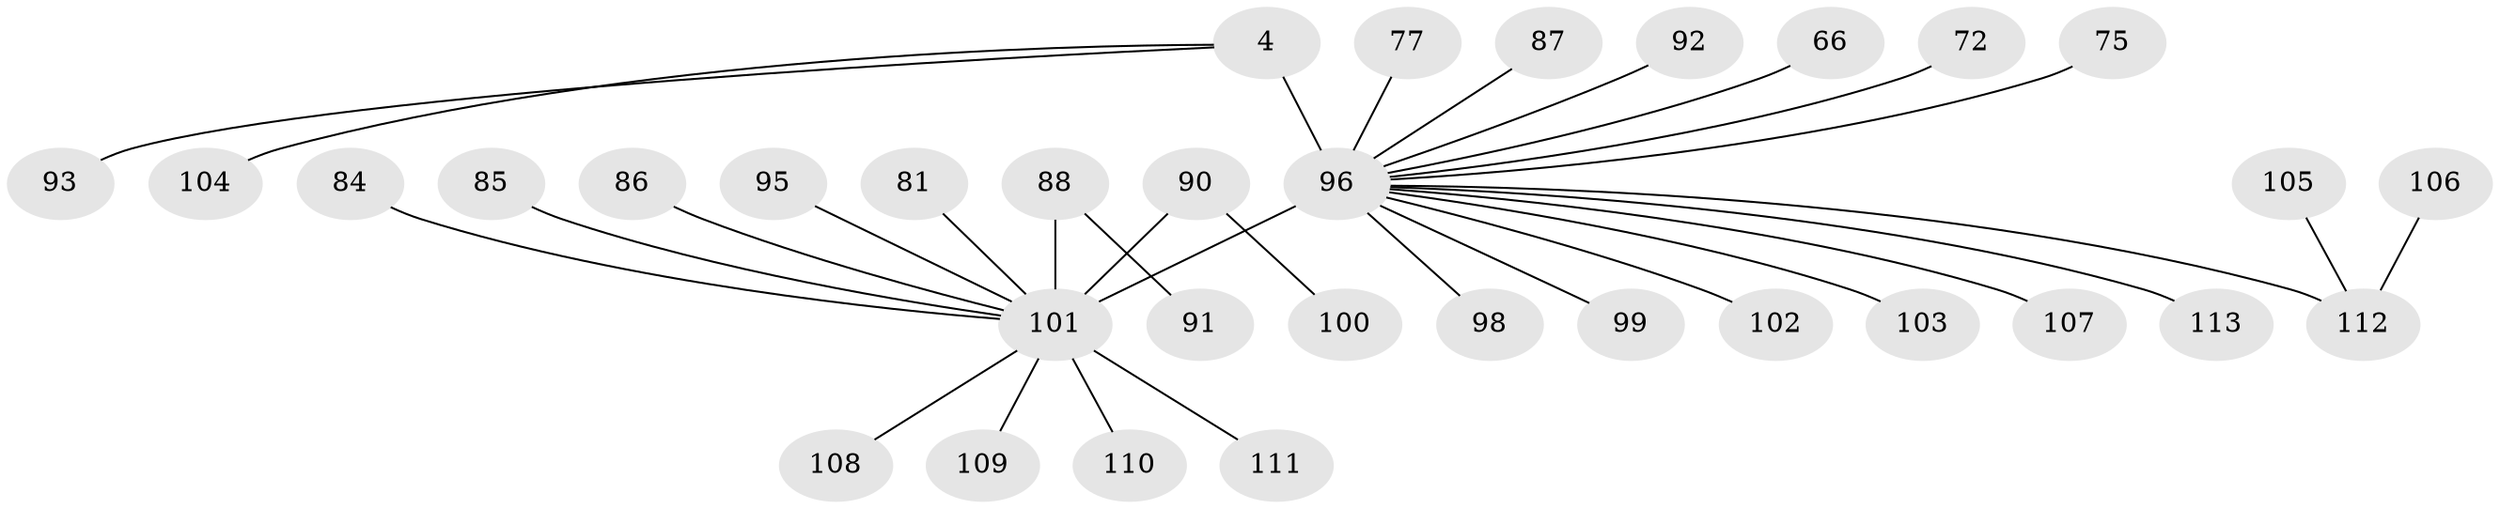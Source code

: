 // original degree distribution, {6: 0.035398230088495575, 11: 0.02654867256637168, 7: 0.05309734513274336, 10: 0.017699115044247787, 5: 0.02654867256637168, 9: 0.017699115044247787, 14: 0.008849557522123894, 8: 0.017699115044247787, 15: 0.008849557522123894, 4: 0.017699115044247787, 2: 0.17699115044247787, 1: 0.5752212389380531, 3: 0.017699115044247787}
// Generated by graph-tools (version 1.1) at 2025/59/03/04/25 21:59:01]
// undirected, 33 vertices, 32 edges
graph export_dot {
graph [start="1"]
  node [color=gray90,style=filled];
  4 [super="+1"];
  66;
  72;
  75;
  77;
  81;
  84;
  85;
  86;
  87;
  88 [super="+52"];
  90 [super="+19"];
  91 [super="+69"];
  92;
  93;
  95;
  96 [super="+2+5+27+28+36+50+79+74+54+62"];
  98;
  99 [super="+38"];
  100;
  101 [super="+63+71+76+82+78+80+83"];
  102;
  103 [super="+97"];
  104;
  105 [super="+89"];
  106;
  107;
  108;
  109;
  110;
  111;
  112 [super="+15+59+94"];
  113 [super="+35"];
  4 -- 93;
  4 -- 104;
  4 -- 96 [weight=8];
  66 -- 96;
  72 -- 96;
  75 -- 96;
  77 -- 96;
  81 -- 101;
  84 -- 101;
  85 -- 101;
  86 -- 101;
  87 -- 96;
  88 -- 91;
  88 -- 101 [weight=6];
  90 -- 100;
  90 -- 101 [weight=6];
  92 -- 96;
  95 -- 101;
  96 -- 103;
  96 -- 113;
  96 -- 98;
  96 -- 99;
  96 -- 107;
  96 -- 112 [weight=9];
  96 -- 101 [weight=17];
  96 -- 102;
  101 -- 108;
  101 -- 109;
  101 -- 110;
  101 -- 111;
  105 -- 112;
  106 -- 112;
}
